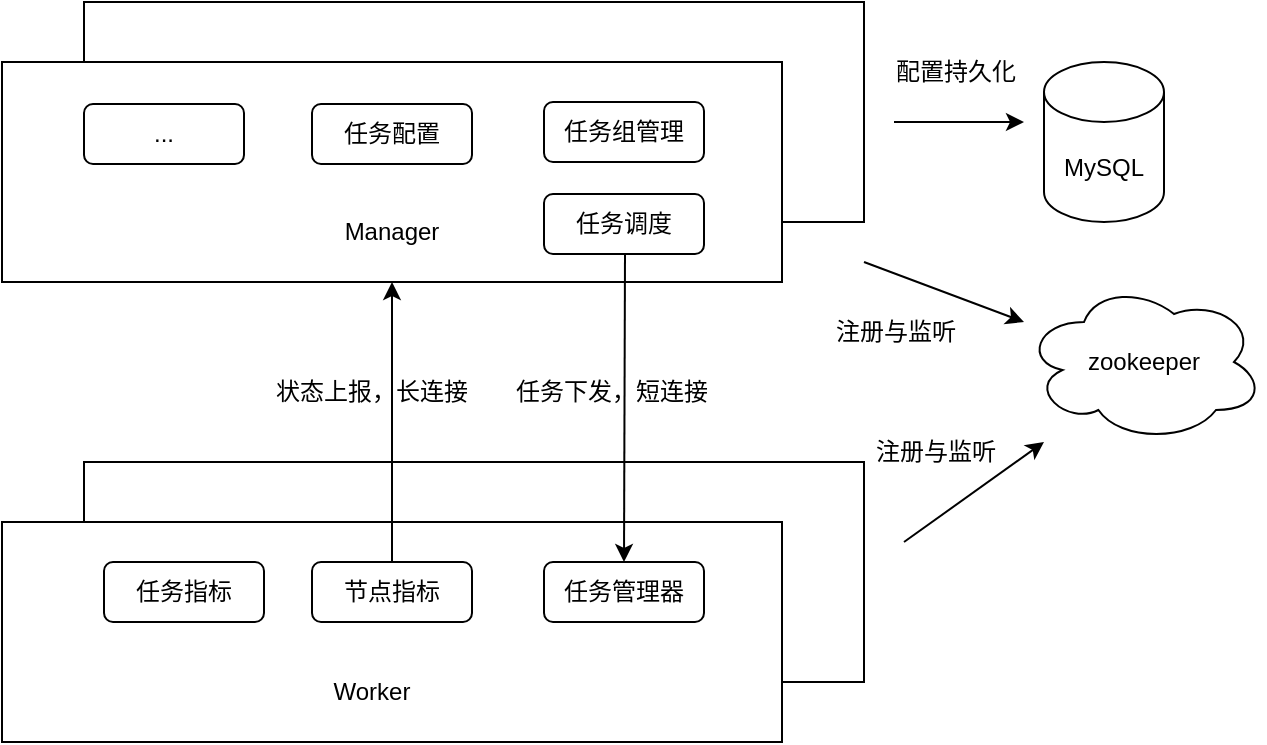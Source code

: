 <mxfile version="21.2.7" type="github">
  <diagram name="第 1 页" id="Mj50NcLn-KxzZ4JTwbGV">
    <mxGraphModel dx="1503" dy="835" grid="1" gridSize="10" guides="1" tooltips="1" connect="1" arrows="1" fold="1" page="1" pageScale="1" pageWidth="827" pageHeight="5000" math="0" shadow="0">
      <root>
        <mxCell id="0" />
        <mxCell id="1" parent="0" />
        <mxCell id="rCOgiok4J5ZEr_1-BvgC-1" value="" style="rounded=0;whiteSpace=wrap;html=1;" vertex="1" parent="1">
          <mxGeometry x="230" y="120" width="390" height="110" as="geometry" />
        </mxCell>
        <mxCell id="rCOgiok4J5ZEr_1-BvgC-2" value="" style="rounded=0;whiteSpace=wrap;html=1;" vertex="1" parent="1">
          <mxGeometry x="189" y="150" width="390" height="110" as="geometry" />
        </mxCell>
        <mxCell id="rCOgiok4J5ZEr_1-BvgC-3" value="MySQL" style="shape=cylinder3;whiteSpace=wrap;html=1;boundedLbl=1;backgroundOutline=1;size=15;" vertex="1" parent="1">
          <mxGeometry x="710" y="150" width="60" height="80" as="geometry" />
        </mxCell>
        <mxCell id="rCOgiok4J5ZEr_1-BvgC-4" value="任务配置" style="rounded=1;whiteSpace=wrap;html=1;" vertex="1" parent="1">
          <mxGeometry x="344" y="171" width="80" height="30" as="geometry" />
        </mxCell>
        <mxCell id="rCOgiok4J5ZEr_1-BvgC-5" value="任务组管理" style="rounded=1;whiteSpace=wrap;html=1;" vertex="1" parent="1">
          <mxGeometry x="460" y="170" width="80" height="30" as="geometry" />
        </mxCell>
        <mxCell id="rCOgiok4J5ZEr_1-BvgC-6" value="任务调度" style="rounded=1;whiteSpace=wrap;html=1;" vertex="1" parent="1">
          <mxGeometry x="460" y="216" width="80" height="30" as="geometry" />
        </mxCell>
        <mxCell id="rCOgiok4J5ZEr_1-BvgC-7" value="Manager" style="text;html=1;strokeColor=none;fillColor=none;align=center;verticalAlign=middle;whiteSpace=wrap;rounded=0;" vertex="1" parent="1">
          <mxGeometry x="354" y="220" width="60" height="30" as="geometry" />
        </mxCell>
        <mxCell id="rCOgiok4J5ZEr_1-BvgC-8" value="..." style="rounded=1;whiteSpace=wrap;html=1;" vertex="1" parent="1">
          <mxGeometry x="230" y="171" width="80" height="30" as="geometry" />
        </mxCell>
        <mxCell id="rCOgiok4J5ZEr_1-BvgC-9" value="" style="rounded=0;whiteSpace=wrap;html=1;" vertex="1" parent="1">
          <mxGeometry x="230" y="350" width="390" height="110" as="geometry" />
        </mxCell>
        <mxCell id="rCOgiok4J5ZEr_1-BvgC-10" value="" style="rounded=0;whiteSpace=wrap;html=1;" vertex="1" parent="1">
          <mxGeometry x="189" y="380" width="390" height="110" as="geometry" />
        </mxCell>
        <mxCell id="rCOgiok4J5ZEr_1-BvgC-11" value="zookeeper" style="ellipse;shape=cloud;whiteSpace=wrap;html=1;" vertex="1" parent="1">
          <mxGeometry x="700" y="260" width="120" height="80" as="geometry" />
        </mxCell>
        <mxCell id="rCOgiok4J5ZEr_1-BvgC-14" value="" style="endArrow=classic;html=1;rounded=0;" edge="1" parent="1">
          <mxGeometry width="50" height="50" relative="1" as="geometry">
            <mxPoint x="620" y="250" as="sourcePoint" />
            <mxPoint x="700" y="280" as="targetPoint" />
          </mxGeometry>
        </mxCell>
        <mxCell id="rCOgiok4J5ZEr_1-BvgC-16" value="" style="endArrow=classic;html=1;rounded=0;" edge="1" parent="1">
          <mxGeometry width="50" height="50" relative="1" as="geometry">
            <mxPoint x="640" y="390" as="sourcePoint" />
            <mxPoint x="710" y="340" as="targetPoint" />
          </mxGeometry>
        </mxCell>
        <mxCell id="rCOgiok4J5ZEr_1-BvgC-17" value="注册与监听" style="text;strokeColor=none;fillColor=none;align=left;verticalAlign=middle;spacingLeft=4;spacingRight=4;overflow=hidden;points=[[0,0.5],[1,0.5]];portConstraint=eastwest;rotatable=0;whiteSpace=wrap;html=1;" vertex="1" parent="1">
          <mxGeometry x="600" y="270" width="80" height="30" as="geometry" />
        </mxCell>
        <mxCell id="rCOgiok4J5ZEr_1-BvgC-18" value="注册与监听" style="text;strokeColor=none;fillColor=none;align=left;verticalAlign=middle;spacingLeft=4;spacingRight=4;overflow=hidden;points=[[0,0.5],[1,0.5]];portConstraint=eastwest;rotatable=0;whiteSpace=wrap;html=1;" vertex="1" parent="1">
          <mxGeometry x="620" y="330" width="80" height="30" as="geometry" />
        </mxCell>
        <mxCell id="rCOgiok4J5ZEr_1-BvgC-19" value="" style="endArrow=classic;html=1;rounded=0;" edge="1" parent="1">
          <mxGeometry width="50" height="50" relative="1" as="geometry">
            <mxPoint x="635" y="180" as="sourcePoint" />
            <mxPoint x="700" y="180" as="targetPoint" />
          </mxGeometry>
        </mxCell>
        <mxCell id="rCOgiok4J5ZEr_1-BvgC-20" value="配置持久化" style="text;strokeColor=none;fillColor=none;align=left;verticalAlign=middle;spacingLeft=4;spacingRight=4;overflow=hidden;points=[[0,0.5],[1,0.5]];portConstraint=eastwest;rotatable=0;whiteSpace=wrap;html=1;" vertex="1" parent="1">
          <mxGeometry x="630" y="140" width="80" height="30" as="geometry" />
        </mxCell>
        <mxCell id="rCOgiok4J5ZEr_1-BvgC-21" value="任务指标" style="rounded=1;whiteSpace=wrap;html=1;" vertex="1" parent="1">
          <mxGeometry x="240" y="400" width="80" height="30" as="geometry" />
        </mxCell>
        <mxCell id="rCOgiok4J5ZEr_1-BvgC-22" value="任务管理器" style="rounded=1;whiteSpace=wrap;html=1;" vertex="1" parent="1">
          <mxGeometry x="460" y="400" width="80" height="30" as="geometry" />
        </mxCell>
        <mxCell id="rCOgiok4J5ZEr_1-BvgC-23" value="" style="endArrow=classic;html=1;rounded=0;entryX=0.5;entryY=0;entryDx=0;entryDy=0;" edge="1" parent="1" target="rCOgiok4J5ZEr_1-BvgC-22">
          <mxGeometry width="50" height="50" relative="1" as="geometry">
            <mxPoint x="500.5" y="246" as="sourcePoint" />
            <mxPoint x="500" y="306" as="targetPoint" />
          </mxGeometry>
        </mxCell>
        <mxCell id="rCOgiok4J5ZEr_1-BvgC-24" value="节点指标" style="rounded=1;whiteSpace=wrap;html=1;" vertex="1" parent="1">
          <mxGeometry x="344" y="400" width="80" height="30" as="geometry" />
        </mxCell>
        <mxCell id="rCOgiok4J5ZEr_1-BvgC-25" value="Worker" style="text;html=1;strokeColor=none;fillColor=none;align=center;verticalAlign=middle;whiteSpace=wrap;rounded=0;" vertex="1" parent="1">
          <mxGeometry x="344" y="450" width="60" height="30" as="geometry" />
        </mxCell>
        <mxCell id="rCOgiok4J5ZEr_1-BvgC-26" value="" style="endArrow=none;html=1;rounded=0;startArrow=classic;startFill=1;endFill=0;entryX=0.5;entryY=0;entryDx=0;entryDy=0;exitX=0.5;exitY=1;exitDx=0;exitDy=0;" edge="1" parent="1" source="rCOgiok4J5ZEr_1-BvgC-2" target="rCOgiok4J5ZEr_1-BvgC-24">
          <mxGeometry width="50" height="50" relative="1" as="geometry">
            <mxPoint x="384" y="330" as="sourcePoint" />
            <mxPoint x="383.5" y="320" as="targetPoint" />
          </mxGeometry>
        </mxCell>
        <mxCell id="rCOgiok4J5ZEr_1-BvgC-29" value="任务下发，短连接" style="text;strokeColor=none;fillColor=none;align=left;verticalAlign=middle;spacingLeft=4;spacingRight=4;overflow=hidden;points=[[0,0.5],[1,0.5]];portConstraint=eastwest;rotatable=0;whiteSpace=wrap;html=1;" vertex="1" parent="1">
          <mxGeometry x="440" y="300" width="130" height="30" as="geometry" />
        </mxCell>
        <mxCell id="rCOgiok4J5ZEr_1-BvgC-30" value="状态上报，长连接" style="text;strokeColor=none;fillColor=none;align=left;verticalAlign=middle;spacingLeft=4;spacingRight=4;overflow=hidden;points=[[0,0.5],[1,0.5]];portConstraint=eastwest;rotatable=0;whiteSpace=wrap;html=1;" vertex="1" parent="1">
          <mxGeometry x="320" y="300" width="130" height="30" as="geometry" />
        </mxCell>
      </root>
    </mxGraphModel>
  </diagram>
</mxfile>

